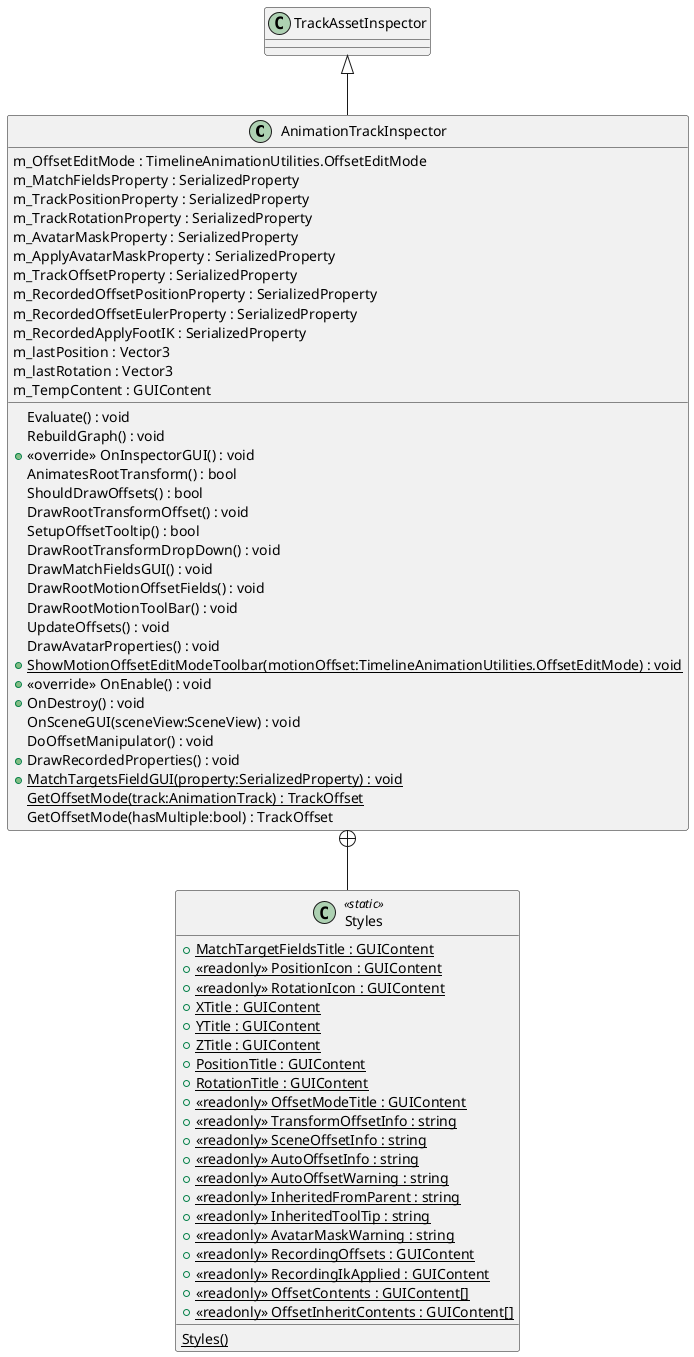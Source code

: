 @startuml
class AnimationTrackInspector {
    m_OffsetEditMode : TimelineAnimationUtilities.OffsetEditMode
    m_MatchFieldsProperty : SerializedProperty
    m_TrackPositionProperty : SerializedProperty
    m_TrackRotationProperty : SerializedProperty
    m_AvatarMaskProperty : SerializedProperty
    m_ApplyAvatarMaskProperty : SerializedProperty
    m_TrackOffsetProperty : SerializedProperty
    m_RecordedOffsetPositionProperty : SerializedProperty
    m_RecordedOffsetEulerProperty : SerializedProperty
    m_RecordedApplyFootIK : SerializedProperty
    m_lastPosition : Vector3
    m_lastRotation : Vector3
    m_TempContent : GUIContent
    Evaluate() : void
    RebuildGraph() : void
    + <<override>> OnInspectorGUI() : void
    AnimatesRootTransform() : bool
    ShouldDrawOffsets() : bool
    DrawRootTransformOffset() : void
    SetupOffsetTooltip() : bool
    DrawRootTransformDropDown() : void
    DrawMatchFieldsGUI() : void
    DrawRootMotionOffsetFields() : void
    DrawRootMotionToolBar() : void
    UpdateOffsets() : void
    DrawAvatarProperties() : void
    + {static} ShowMotionOffsetEditModeToolbar(motionOffset:TimelineAnimationUtilities.OffsetEditMode) : void
    + <<override>> OnEnable() : void
    + OnDestroy() : void
    OnSceneGUI(sceneView:SceneView) : void
    DoOffsetManipulator() : void
    + DrawRecordedProperties() : void
    + {static} MatchTargetsFieldGUI(property:SerializedProperty) : void
    {static} GetOffsetMode(track:AnimationTrack) : TrackOffset
    GetOffsetMode(hasMultiple:bool) : TrackOffset
}
class Styles <<static>> {
    + {static} MatchTargetFieldsTitle : GUIContent
    + {static} <<readonly>> PositionIcon : GUIContent
    + {static} <<readonly>> RotationIcon : GUIContent
    + {static} XTitle : GUIContent
    + {static} YTitle : GUIContent
    + {static} ZTitle : GUIContent
    + {static} PositionTitle : GUIContent
    + {static} RotationTitle : GUIContent
    + {static} <<readonly>> OffsetModeTitle : GUIContent
    + {static} <<readonly>> TransformOffsetInfo : string
    + {static} <<readonly>> SceneOffsetInfo : string
    + {static} <<readonly>> AutoOffsetInfo : string
    + {static} <<readonly>> AutoOffsetWarning : string
    + {static} <<readonly>> InheritedFromParent : string
    + {static} <<readonly>> InheritedToolTip : string
    + {static} <<readonly>> AvatarMaskWarning : string
    + {static} <<readonly>> RecordingOffsets : GUIContent
    + {static} <<readonly>> RecordingIkApplied : GUIContent
    + {static} <<readonly>> OffsetContents : GUIContent[]
    + {static} <<readonly>> OffsetInheritContents : GUIContent[]
    {static} Styles()
}
TrackAssetInspector <|-- AnimationTrackInspector
AnimationTrackInspector +-- Styles
@enduml
